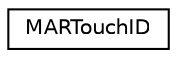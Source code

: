 digraph "类继承关系图"
{
  edge [fontname="Helvetica",fontsize="10",labelfontname="Helvetica",labelfontsize="10"];
  node [fontname="Helvetica",fontsize="10",shape=record];
  rankdir="LR";
  Node0 [label="MARTouchID",height=0.2,width=0.4,color="black", fillcolor="white", style="filled",URL="$class_m_a_r_touch_i_d.html"];
}
